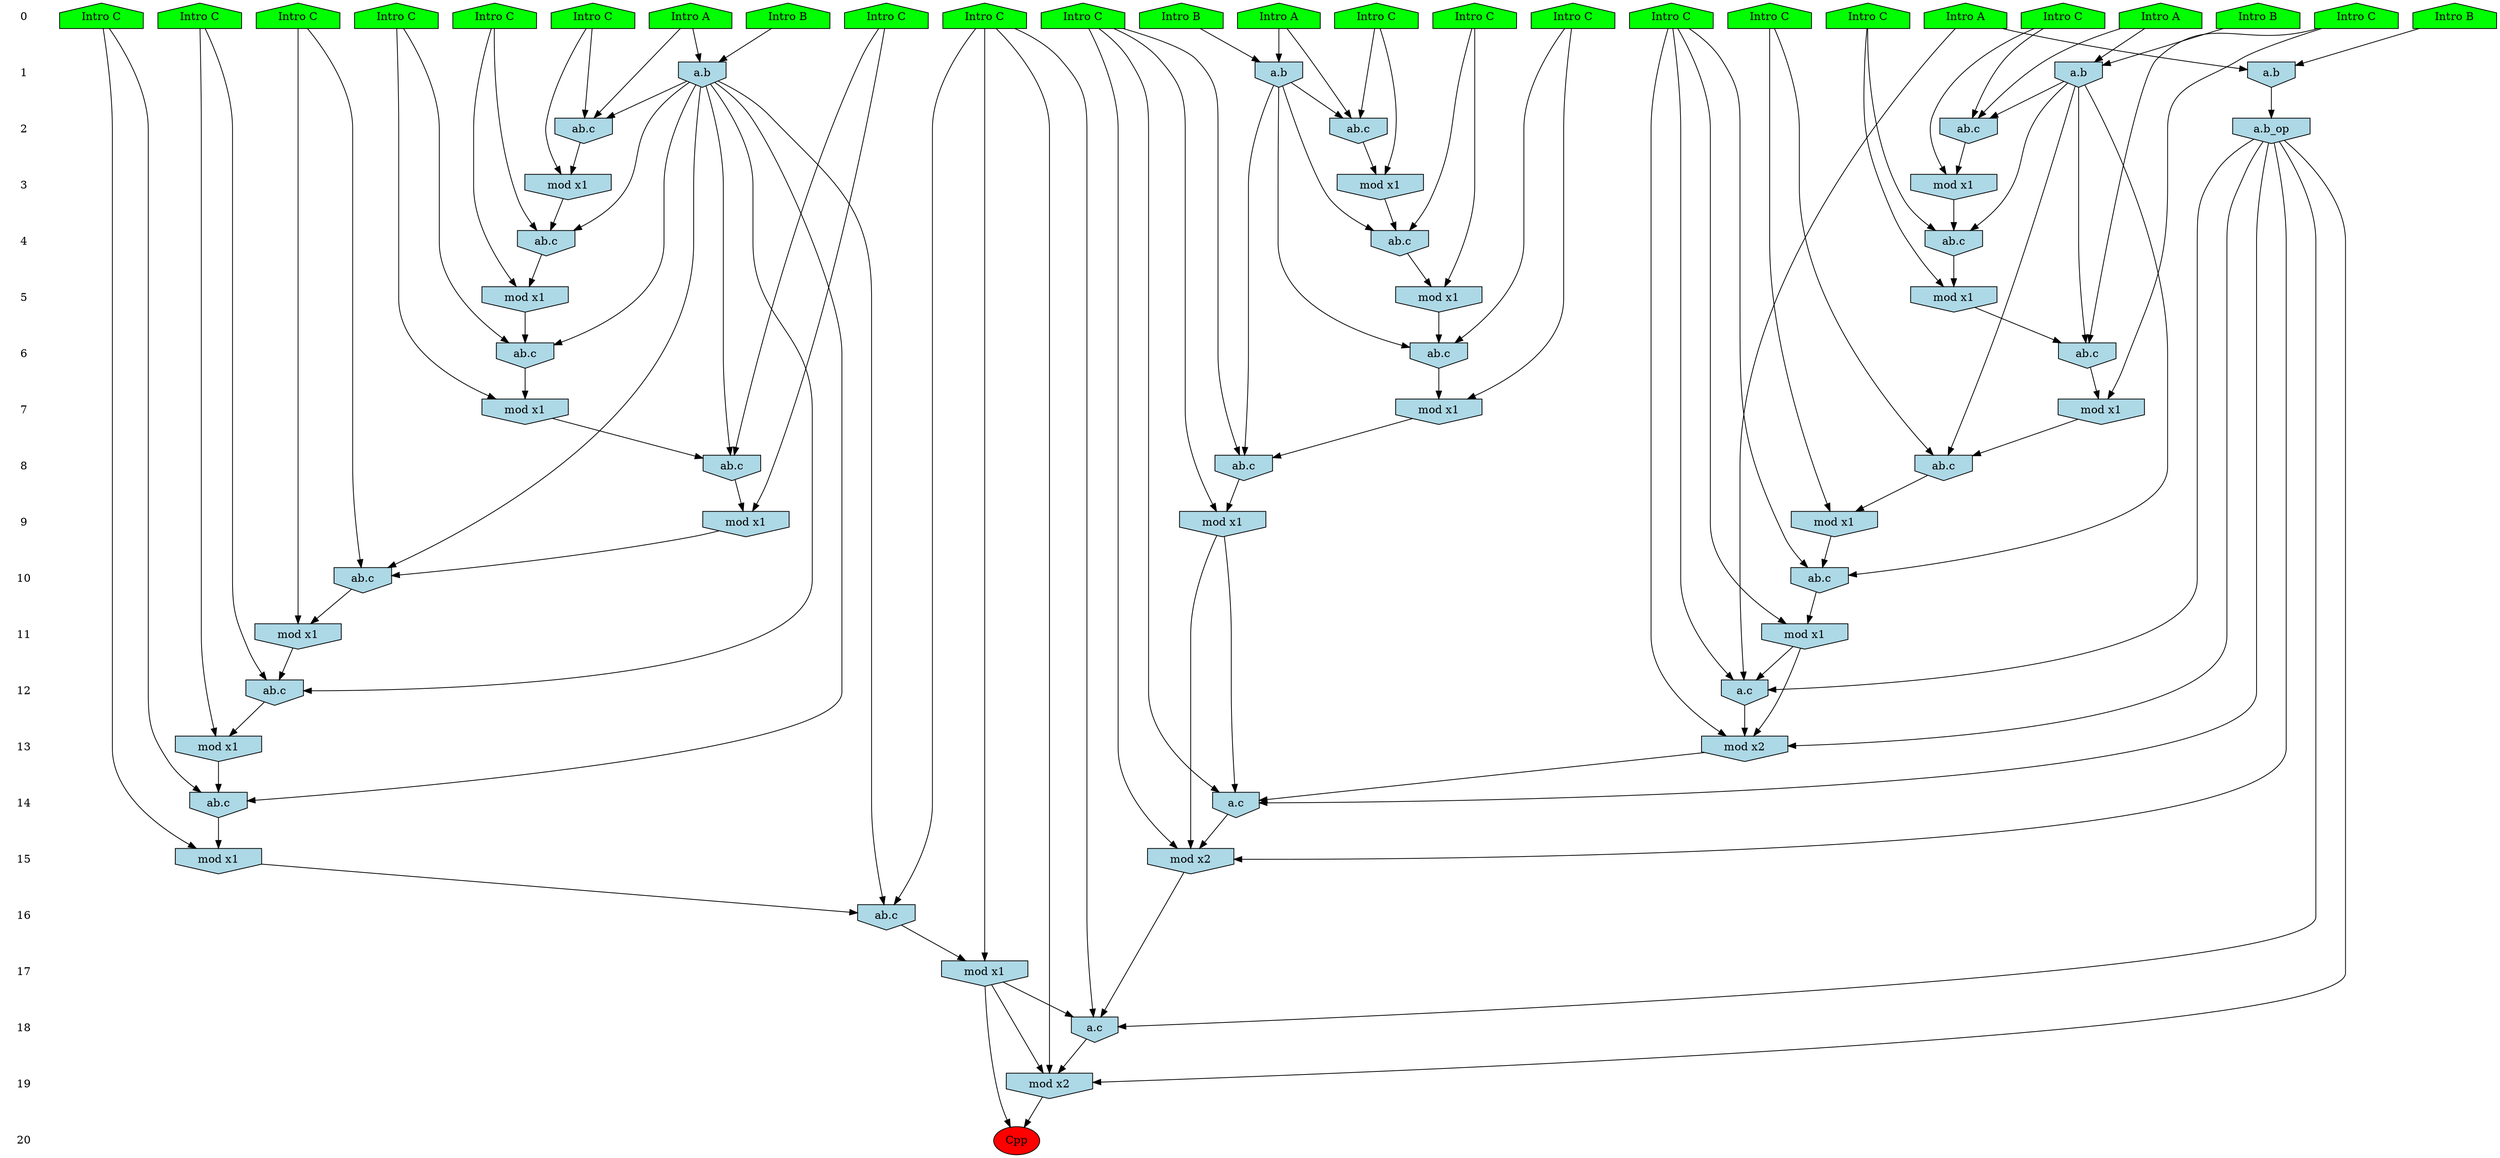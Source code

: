 /* Compression of 1 causal flows obtained in average at 1.820193E+01 t.u */
/* Compressed causal flows were: [3258] */
digraph G{
 ranksep=.5 ; 
{ rank = same ; "0" [shape=plaintext] ; node_1 [label ="Intro A", shape=house, style=filled, fillcolor=green] ;
node_2 [label ="Intro B", shape=house, style=filled, fillcolor=green] ;
node_3 [label ="Intro B", shape=house, style=filled, fillcolor=green] ;
node_4 [label ="Intro A", shape=house, style=filled, fillcolor=green] ;
node_5 [label ="Intro B", shape=house, style=filled, fillcolor=green] ;
node_6 [label ="Intro B", shape=house, style=filled, fillcolor=green] ;
node_7 [label ="Intro A", shape=house, style=filled, fillcolor=green] ;
node_8 [label ="Intro A", shape=house, style=filled, fillcolor=green] ;
node_9 [label ="Intro C", shape=house, style=filled, fillcolor=green] ;
node_10 [label ="Intro C", shape=house, style=filled, fillcolor=green] ;
node_11 [label ="Intro C", shape=house, style=filled, fillcolor=green] ;
node_12 [label ="Intro C", shape=house, style=filled, fillcolor=green] ;
node_13 [label ="Intro C", shape=house, style=filled, fillcolor=green] ;
node_14 [label ="Intro C", shape=house, style=filled, fillcolor=green] ;
node_15 [label ="Intro C", shape=house, style=filled, fillcolor=green] ;
node_16 [label ="Intro C", shape=house, style=filled, fillcolor=green] ;
node_17 [label ="Intro C", shape=house, style=filled, fillcolor=green] ;
node_18 [label ="Intro C", shape=house, style=filled, fillcolor=green] ;
node_19 [label ="Intro C", shape=house, style=filled, fillcolor=green] ;
node_20 [label ="Intro C", shape=house, style=filled, fillcolor=green] ;
node_21 [label ="Intro C", shape=house, style=filled, fillcolor=green] ;
node_22 [label ="Intro C", shape=house, style=filled, fillcolor=green] ;
node_23 [label ="Intro C", shape=house, style=filled, fillcolor=green] ;
node_24 [label ="Intro C", shape=house, style=filled, fillcolor=green] ;
node_25 [label ="Intro C", shape=house, style=filled, fillcolor=green] ;
}
{ rank = same ; "1" [shape=plaintext] ; node_26 [label="a.b", shape=invhouse, style=filled, fillcolor = lightblue] ;
node_27 [label="a.b", shape=invhouse, style=filled, fillcolor = lightblue] ;
node_28 [label="a.b", shape=invhouse, style=filled, fillcolor = lightblue] ;
node_42 [label="a.b", shape=invhouse, style=filled, fillcolor = lightblue] ;
}
{ rank = same ; "2" [shape=plaintext] ; node_29 [label="ab.c", shape=invhouse, style=filled, fillcolor = lightblue] ;
node_30 [label="ab.c", shape=invhouse, style=filled, fillcolor = lightblue] ;
node_32 [label="ab.c", shape=invhouse, style=filled, fillcolor = lightblue] ;
node_43 [label="a.b_op", shape=invhouse, style=filled, fillcolor = lightblue] ;
}
{ rank = same ; "3" [shape=plaintext] ; node_31 [label="mod x1", shape=invhouse, style=filled, fillcolor = lightblue] ;
node_33 [label="mod x1", shape=invhouse, style=filled, fillcolor = lightblue] ;
node_34 [label="mod x1", shape=invhouse, style=filled, fillcolor = lightblue] ;
}
{ rank = same ; "4" [shape=plaintext] ; node_35 [label="ab.c", shape=invhouse, style=filled, fillcolor = lightblue] ;
node_36 [label="ab.c", shape=invhouse, style=filled, fillcolor = lightblue] ;
node_38 [label="ab.c", shape=invhouse, style=filled, fillcolor = lightblue] ;
}
{ rank = same ; "5" [shape=plaintext] ; node_37 [label="mod x1", shape=invhouse, style=filled, fillcolor = lightblue] ;
node_39 [label="mod x1", shape=invhouse, style=filled, fillcolor = lightblue] ;
node_40 [label="mod x1", shape=invhouse, style=filled, fillcolor = lightblue] ;
}
{ rank = same ; "6" [shape=plaintext] ; node_41 [label="ab.c", shape=invhouse, style=filled, fillcolor = lightblue] ;
node_44 [label="ab.c", shape=invhouse, style=filled, fillcolor = lightblue] ;
node_47 [label="ab.c", shape=invhouse, style=filled, fillcolor = lightblue] ;
}
{ rank = same ; "7" [shape=plaintext] ; node_45 [label="mod x1", shape=invhouse, style=filled, fillcolor = lightblue] ;
node_49 [label="mod x1", shape=invhouse, style=filled, fillcolor = lightblue] ;
node_57 [label="mod x1", shape=invhouse, style=filled, fillcolor = lightblue] ;
}
{ rank = same ; "8" [shape=plaintext] ; node_46 [label="ab.c", shape=invhouse, style=filled, fillcolor = lightblue] ;
node_50 [label="ab.c", shape=invhouse, style=filled, fillcolor = lightblue] ;
node_59 [label="ab.c", shape=invhouse, style=filled, fillcolor = lightblue] ;
}
{ rank = same ; "9" [shape=plaintext] ; node_48 [label="mod x1", shape=invhouse, style=filled, fillcolor = lightblue] ;
node_51 [label="mod x1", shape=invhouse, style=filled, fillcolor = lightblue] ;
node_60 [label="mod x1", shape=invhouse, style=filled, fillcolor = lightblue] ;
}
{ rank = same ; "10" [shape=plaintext] ; node_52 [label="ab.c", shape=invhouse, style=filled, fillcolor = lightblue] ;
node_53 [label="ab.c", shape=invhouse, style=filled, fillcolor = lightblue] ;
}
{ rank = same ; "11" [shape=plaintext] ; node_54 [label="mod x1", shape=invhouse, style=filled, fillcolor = lightblue] ;
node_55 [label="mod x1", shape=invhouse, style=filled, fillcolor = lightblue] ;
}
{ rank = same ; "12" [shape=plaintext] ; node_56 [label="a.c", shape=invhouse, style=filled, fillcolor = lightblue] ;
node_58 [label="ab.c", shape=invhouse, style=filled, fillcolor = lightblue] ;
}
{ rank = same ; "13" [shape=plaintext] ; node_61 [label="mod x2", shape=invhouse, style=filled, fillcolor = lightblue] ;
node_62 [label="mod x1", shape=invhouse, style=filled, fillcolor = lightblue] ;
}
{ rank = same ; "14" [shape=plaintext] ; node_63 [label="ab.c", shape=invhouse, style=filled, fillcolor = lightblue] ;
node_67 [label="a.c", shape=invhouse, style=filled, fillcolor = lightblue] ;
}
{ rank = same ; "15" [shape=plaintext] ; node_64 [label="mod x1", shape=invhouse, style=filled, fillcolor = lightblue] ;
node_68 [label="mod x2", shape=invhouse, style=filled, fillcolor = lightblue] ;
}
{ rank = same ; "16" [shape=plaintext] ; node_65 [label="ab.c", shape=invhouse, style=filled, fillcolor = lightblue] ;
}
{ rank = same ; "17" [shape=plaintext] ; node_66 [label="mod x1", shape=invhouse, style=filled, fillcolor = lightblue] ;
}
{ rank = same ; "18" [shape=plaintext] ; node_69 [label="a.c", shape=invhouse, style=filled, fillcolor = lightblue] ;
}
{ rank = same ; "19" [shape=plaintext] ; node_70 [label="mod x2", shape=invhouse, style=filled, fillcolor = lightblue] ;
}
{ rank = same ; "20" [shape=plaintext] ; node_71 [label ="Cpp", style=filled, fillcolor=red] ;
}
"0" -> "1" [style="invis"]; 
"1" -> "2" [style="invis"]; 
"2" -> "3" [style="invis"]; 
"3" -> "4" [style="invis"]; 
"4" -> "5" [style="invis"]; 
"5" -> "6" [style="invis"]; 
"6" -> "7" [style="invis"]; 
"7" -> "8" [style="invis"]; 
"8" -> "9" [style="invis"]; 
"9" -> "10" [style="invis"]; 
"10" -> "11" [style="invis"]; 
"11" -> "12" [style="invis"]; 
"12" -> "13" [style="invis"]; 
"13" -> "14" [style="invis"]; 
"14" -> "15" [style="invis"]; 
"15" -> "16" [style="invis"]; 
"16" -> "17" [style="invis"]; 
"17" -> "18" [style="invis"]; 
"18" -> "19" [style="invis"]; 
"19" -> "20" [style="invis"]; 
node_1 -> node_26
node_3 -> node_26
node_5 -> node_27
node_7 -> node_27
node_2 -> node_28
node_4 -> node_28
node_4 -> node_29
node_14 -> node_29
node_28 -> node_29
node_7 -> node_30
node_11 -> node_30
node_27 -> node_30
node_11 -> node_31
node_30 -> node_31
node_1 -> node_32
node_23 -> node_32
node_26 -> node_32
node_23 -> node_33
node_32 -> node_33
node_14 -> node_34
node_29 -> node_34
node_24 -> node_35
node_27 -> node_35
node_31 -> node_35
node_16 -> node_36
node_26 -> node_36
node_33 -> node_36
node_24 -> node_37
node_35 -> node_37
node_9 -> node_38
node_28 -> node_38
node_34 -> node_38
node_16 -> node_39
node_36 -> node_39
node_9 -> node_40
node_38 -> node_40
node_12 -> node_41
node_28 -> node_41
node_40 -> node_41
node_6 -> node_42
node_8 -> node_42
node_42 -> node_43
node_13 -> node_44
node_27 -> node_44
node_37 -> node_44
node_13 -> node_45
node_44 -> node_45
node_17 -> node_46
node_27 -> node_46
node_45 -> node_46
node_18 -> node_47
node_26 -> node_47
node_39 -> node_47
node_17 -> node_48
node_46 -> node_48
node_12 -> node_49
node_41 -> node_49
node_19 -> node_50
node_28 -> node_50
node_49 -> node_50
node_19 -> node_51
node_50 -> node_51
node_22 -> node_52
node_28 -> node_52
node_51 -> node_52
node_10 -> node_53
node_27 -> node_53
node_48 -> node_53
node_10 -> node_54
node_53 -> node_54
node_22 -> node_55
node_52 -> node_55
node_8 -> node_56
node_22 -> node_56
node_43 -> node_56
node_55 -> node_56
node_18 -> node_57
node_47 -> node_57
node_15 -> node_58
node_27 -> node_58
node_54 -> node_58
node_20 -> node_59
node_26 -> node_59
node_57 -> node_59
node_20 -> node_60
node_59 -> node_60
node_22 -> node_61
node_43 -> node_61
node_55 -> node_61
node_56 -> node_61
node_15 -> node_62
node_58 -> node_62
node_25 -> node_63
node_27 -> node_63
node_62 -> node_63
node_25 -> node_64
node_63 -> node_64
node_21 -> node_65
node_27 -> node_65
node_64 -> node_65
node_21 -> node_66
node_65 -> node_66
node_20 -> node_67
node_43 -> node_67
node_60 -> node_67
node_61 -> node_67
node_20 -> node_68
node_43 -> node_68
node_60 -> node_68
node_67 -> node_68
node_21 -> node_69
node_43 -> node_69
node_66 -> node_69
node_68 -> node_69
node_21 -> node_70
node_43 -> node_70
node_66 -> node_70
node_69 -> node_70
node_66 -> node_71
node_70 -> node_71
}
/*
 Dot generation time: 0.000949
*/